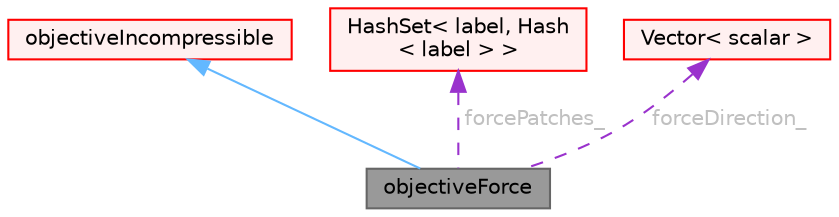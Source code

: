 digraph "objectiveForce"
{
 // LATEX_PDF_SIZE
  bgcolor="transparent";
  edge [fontname=Helvetica,fontsize=10,labelfontname=Helvetica,labelfontsize=10];
  node [fontname=Helvetica,fontsize=10,shape=box,height=0.2,width=0.4];
  Node1 [id="Node000001",label="objectiveForce",height=0.2,width=0.4,color="gray40", fillcolor="grey60", style="filled", fontcolor="black",tooltip=" "];
  Node2 -> Node1 [id="edge1_Node000001_Node000002",dir="back",color="steelblue1",style="solid",tooltip=" "];
  Node2 [id="Node000002",label="objectiveIncompressible",height=0.2,width=0.4,color="red", fillcolor="#FFF0F0", style="filled",URL="$classFoam_1_1objectiveIncompressible.html",tooltip="Abstract base class for objective functions in incompressible flows."];
  Node72 -> Node1 [id="edge2_Node000001_Node000072",dir="back",color="darkorchid3",style="dashed",tooltip=" ",label=" forcePatches_",fontcolor="grey" ];
  Node72 [id="Node000072",label="HashSet\< label, Hash\l\< label \> \>",height=0.2,width=0.4,color="red", fillcolor="#FFF0F0", style="filled",URL="$classFoam_1_1HashSet.html",tooltip=" "];
  Node76 -> Node1 [id="edge3_Node000001_Node000076",dir="back",color="darkorchid3",style="dashed",tooltip=" ",label=" forceDirection_",fontcolor="grey" ];
  Node76 [id="Node000076",label="Vector\< scalar \>",height=0.2,width=0.4,color="red", fillcolor="#FFF0F0", style="filled",URL="$classFoam_1_1Vector.html",tooltip=" "];
}
